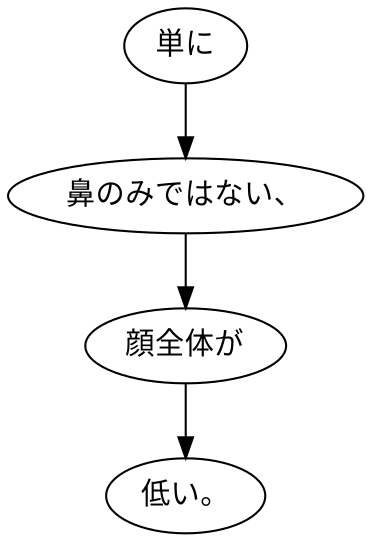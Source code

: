digraph graph2077 {
	node0 [label="単に"];
	node1 [label="鼻のみではない、"];
	node2 [label="顔全体が"];
	node3 [label="低い。"];
	node0 -> node1;
	node1 -> node2;
	node2 -> node3;
}
